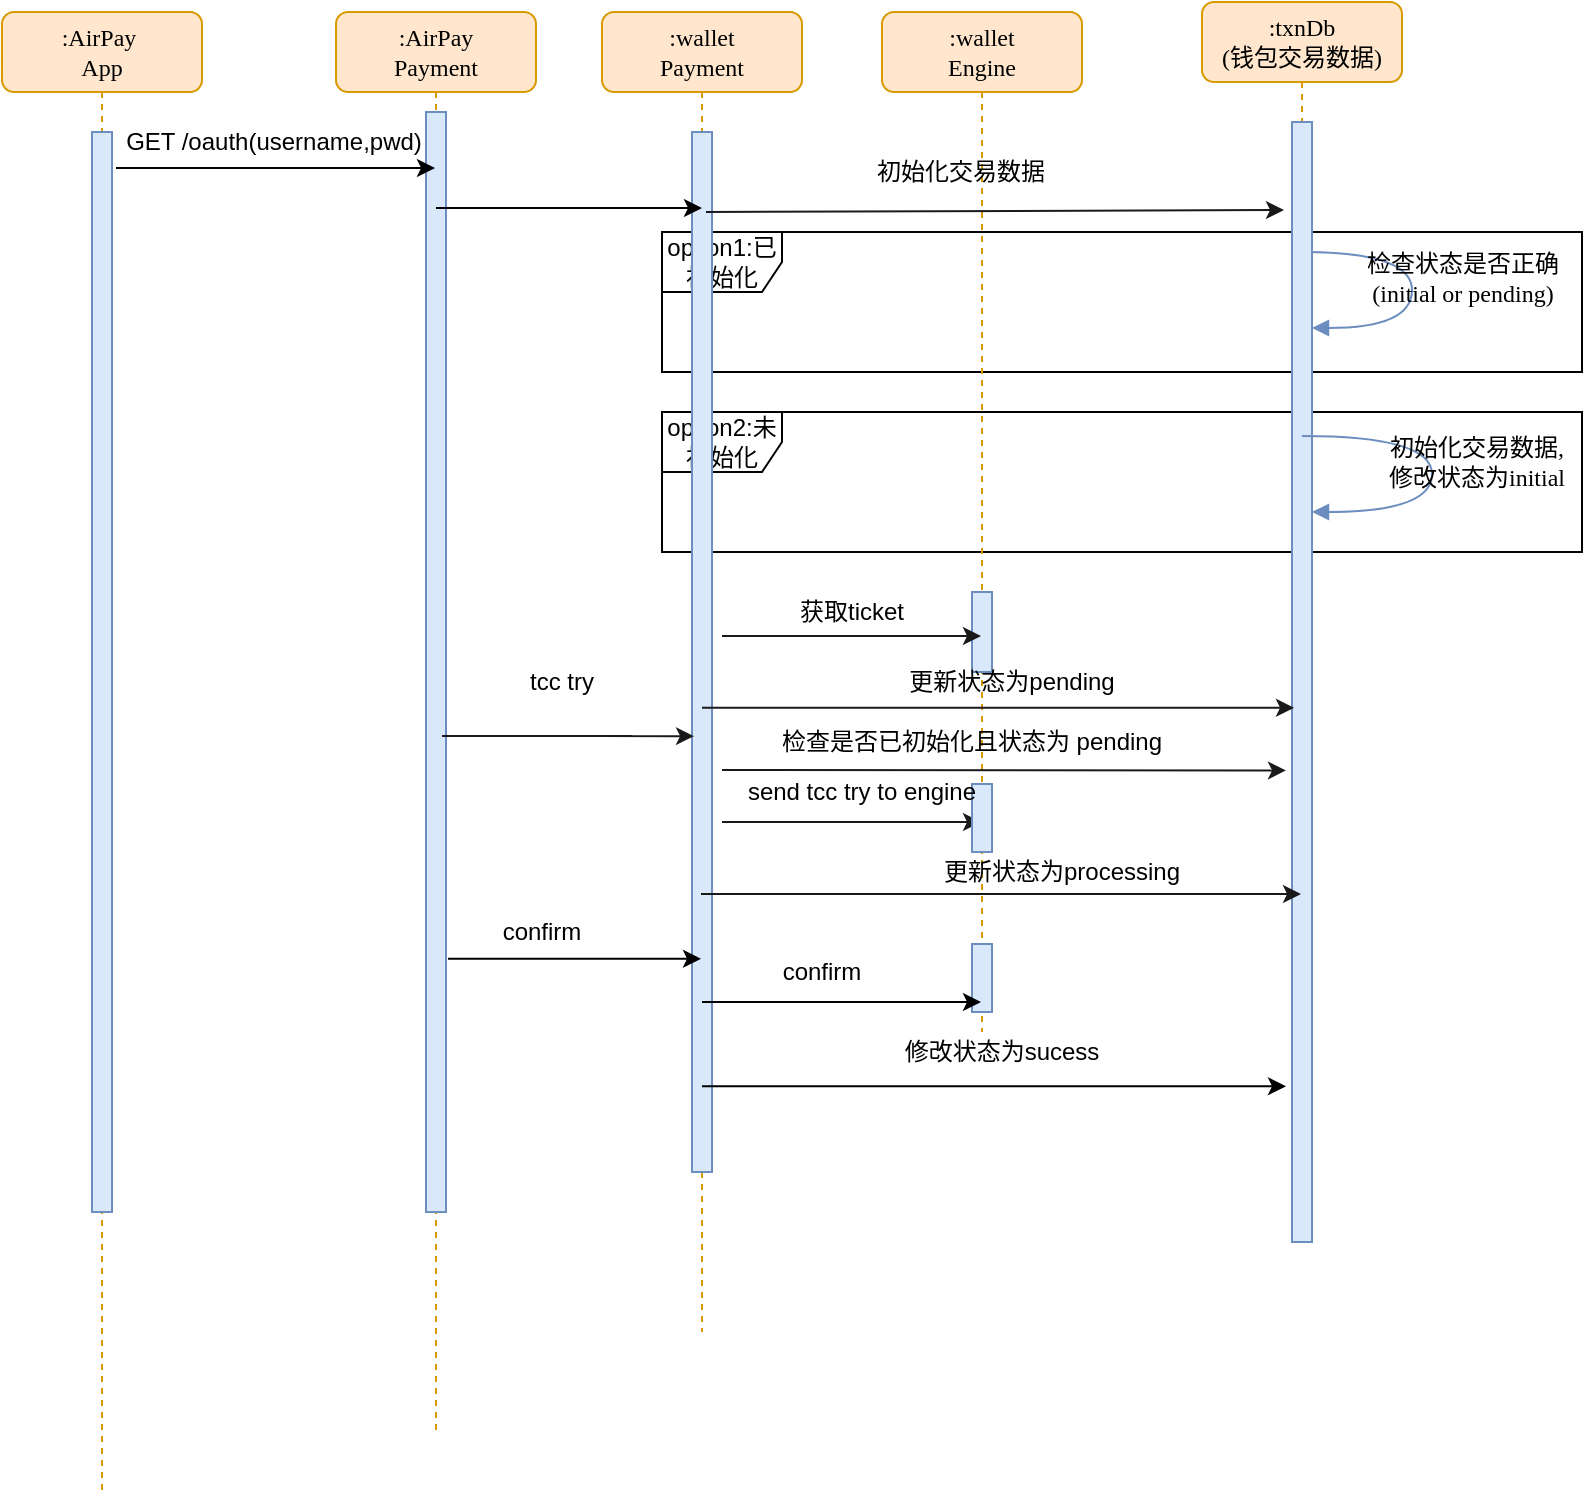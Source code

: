 <mxfile version="13.2.4" type="github">
  <diagram name="Page-1" id="13e1069c-82ec-6db2-03f1-153e76fe0fe0">
    <mxGraphModel dx="1298" dy="785" grid="1" gridSize="10" guides="1" tooltips="1" connect="1" arrows="1" fold="1" page="1" pageScale="1" pageWidth="1100" pageHeight="850" background="#ffffff" math="0" shadow="0">
      <root>
        <mxCell id="0" />
        <mxCell id="1" parent="0" />
        <mxCell id="7cjOM7khNmWZnHigeGYu-7" value="option2:未初始化" style="shape=umlFrame;whiteSpace=wrap;html=1;gradientColor=none;" parent="1" vertex="1">
          <mxGeometry x="430" y="280" width="460" height="70" as="geometry" />
        </mxCell>
        <mxCell id="7cjOM7khNmWZnHigeGYu-6" value="option1:已初始化" style="shape=umlFrame;whiteSpace=wrap;html=1;gradientColor=none;" parent="1" vertex="1">
          <mxGeometry x="430" y="190" width="460" height="70" as="geometry" />
        </mxCell>
        <mxCell id="7baba1c4bc27f4b0-2" value=":AirPay&lt;br&gt;Payment" style="shape=umlLifeline;perimeter=lifelinePerimeter;whiteSpace=wrap;html=1;container=1;collapsible=0;recursiveResize=0;outlineConnect=0;rounded=1;shadow=0;comic=0;labelBackgroundColor=none;strokeWidth=1;fontFamily=Verdana;fontSize=12;align=center;fillColor=#ffe6cc;strokeColor=#d79b00;" parent="1" vertex="1">
          <mxGeometry x="267" y="80" width="100" height="710" as="geometry" />
        </mxCell>
        <mxCell id="SCf--bu4-dqeZi4qSqdn-6" value="" style="html=1;points=[];perimeter=orthogonalPerimeter;rounded=0;shadow=0;comic=0;labelBackgroundColor=none;strokeWidth=1;fontFamily=Verdana;fontSize=12;align=center;fillColor=#dae8fc;strokeColor=#6c8ebf;" parent="7baba1c4bc27f4b0-2" vertex="1">
          <mxGeometry x="45" y="50" width="10" height="550" as="geometry" />
        </mxCell>
        <mxCell id="7baba1c4bc27f4b0-3" value=":wallet&lt;br&gt;Payment" style="shape=umlLifeline;perimeter=lifelinePerimeter;whiteSpace=wrap;html=1;container=1;collapsible=0;recursiveResize=0;outlineConnect=0;rounded=1;shadow=0;comic=0;labelBackgroundColor=none;strokeWidth=1;fontFamily=Verdana;fontSize=12;align=center;fillColor=#ffe6cc;strokeColor=#d79b00;" parent="1" vertex="1">
          <mxGeometry x="400" y="80" width="100" height="660" as="geometry" />
        </mxCell>
        <mxCell id="7baba1c4bc27f4b0-13" value="" style="html=1;points=[];perimeter=orthogonalPerimeter;rounded=0;shadow=0;comic=0;labelBackgroundColor=none;strokeWidth=1;fontFamily=Verdana;fontSize=12;align=center;fillColor=#dae8fc;strokeColor=#6c8ebf;" parent="7baba1c4bc27f4b0-3" vertex="1">
          <mxGeometry x="45" y="60" width="10" height="520" as="geometry" />
        </mxCell>
        <mxCell id="7baba1c4bc27f4b0-4" value=":wallet&lt;br&gt;Engine" style="shape=umlLifeline;perimeter=lifelinePerimeter;whiteSpace=wrap;html=1;container=1;collapsible=0;recursiveResize=0;outlineConnect=0;rounded=1;shadow=0;comic=0;labelBackgroundColor=none;strokeWidth=1;fontFamily=Verdana;fontSize=12;align=center;fillColor=#ffe6cc;strokeColor=#d79b00;" parent="1" vertex="1">
          <mxGeometry x="540" y="80" width="100" height="510" as="geometry" />
        </mxCell>
        <mxCell id="7baba1c4bc27f4b0-16" value="" style="html=1;points=[];perimeter=orthogonalPerimeter;rounded=0;shadow=0;comic=0;labelBackgroundColor=none;strokeWidth=1;fontFamily=Verdana;fontSize=12;align=center;fillColor=#dae8fc;strokeColor=#6c8ebf;" parent="7baba1c4bc27f4b0-4" vertex="1">
          <mxGeometry x="45" y="290" width="10" height="40" as="geometry" />
        </mxCell>
        <mxCell id="SCf--bu4-dqeZi4qSqdn-8" value="" style="endArrow=classic;html=1;exitX=0;exitY=1;exitDx=0;exitDy=0;fillColor=#f5f5f5;strokeColor=#1A1A1A;" parent="7baba1c4bc27f4b0-4" edge="1">
          <mxGeometry width="50" height="50" relative="1" as="geometry">
            <mxPoint x="-88.0" y="100" as="sourcePoint" />
            <mxPoint x="201" y="99" as="targetPoint" />
          </mxGeometry>
        </mxCell>
        <mxCell id="zn9roqQGDPvi9zE-LwyC-4" value="" style="html=1;points=[];perimeter=orthogonalPerimeter;rounded=0;shadow=0;comic=0;labelBackgroundColor=none;strokeWidth=1;fontFamily=Verdana;fontSize=12;align=center;fillColor=#dae8fc;strokeColor=#6c8ebf;" vertex="1" parent="7baba1c4bc27f4b0-4">
          <mxGeometry x="45" y="466" width="10" height="34" as="geometry" />
        </mxCell>
        <mxCell id="7baba1c4bc27f4b0-8" value=":AirPay&amp;nbsp;&lt;br&gt;App" style="shape=umlLifeline;perimeter=lifelinePerimeter;whiteSpace=wrap;html=1;container=1;collapsible=0;recursiveResize=0;outlineConnect=0;rounded=1;shadow=0;comic=0;labelBackgroundColor=none;strokeWidth=1;fontFamily=Verdana;fontSize=12;align=center;fillColor=#ffe6cc;strokeColor=#d79b00;" parent="1" vertex="1">
          <mxGeometry x="100" y="80" width="100" height="740" as="geometry" />
        </mxCell>
        <mxCell id="7baba1c4bc27f4b0-9" value="" style="html=1;points=[];perimeter=orthogonalPerimeter;rounded=0;shadow=0;comic=0;labelBackgroundColor=none;strokeWidth=1;fontFamily=Verdana;fontSize=12;align=center;fillColor=#dae8fc;strokeColor=#6c8ebf;" parent="7baba1c4bc27f4b0-8" vertex="1">
          <mxGeometry x="45" y="60" width="10" height="540" as="geometry" />
        </mxCell>
        <mxCell id="SCf--bu4-dqeZi4qSqdn-23" value="GET /oauth(username,pwd)" style="text;html=1;strokeColor=none;fillColor=none;align=center;verticalAlign=middle;whiteSpace=wrap;rounded=0;" parent="1" vertex="1">
          <mxGeometry x="152" y="135" width="168" height="20" as="geometry" />
        </mxCell>
        <mxCell id="SCf--bu4-dqeZi4qSqdn-24" value="" style="endArrow=classic;html=1;" parent="1" target="7baba1c4bc27f4b0-2" edge="1">
          <mxGeometry width="50" height="50" relative="1" as="geometry">
            <mxPoint x="157" y="158" as="sourcePoint" />
            <mxPoint x="290" y="156" as="targetPoint" />
          </mxGeometry>
        </mxCell>
        <mxCell id="RCsnb_gnlq1DFu9hrXaE-1" value="" style="endArrow=classic;html=1;" parent="1" source="7baba1c4bc27f4b0-2" edge="1">
          <mxGeometry width="50" height="50" relative="1" as="geometry">
            <mxPoint x="465" y="178" as="sourcePoint" />
            <mxPoint x="450" y="178" as="targetPoint" />
            <Array as="points">
              <mxPoint x="360" y="178" />
            </Array>
          </mxGeometry>
        </mxCell>
        <mxCell id="RCsnb_gnlq1DFu9hrXaE-2" value="初始化交易数据" style="text;html=1;strokeColor=none;fillColor=none;align=center;verticalAlign=middle;whiteSpace=wrap;rounded=0;" parent="1" vertex="1">
          <mxGeometry x="519" y="150" width="121" height="20" as="geometry" />
        </mxCell>
        <mxCell id="kkel1wmjq2Ox8PK9XS-0-10" value="检查状态是否正确&lt;br&gt;(initial or pending)" style="html=1;verticalAlign=bottom;endArrow=block;labelBackgroundColor=none;fontFamily=Verdana;fontSize=12;elbow=vertical;edgeStyle=orthogonalEdgeStyle;curved=1;entryX=1;entryY=0.286;entryPerimeter=0;exitX=1.038;exitY=0.345;exitPerimeter=0;fillColor=#dae8fc;strokeColor=#6c8ebf;" parent="1" edge="1">
          <mxGeometry x="0.301" y="-26" relative="1" as="geometry">
            <mxPoint x="750" y="200" as="sourcePoint" />
            <mxPoint x="755" y="238" as="targetPoint" />
            <Array as="points">
              <mxPoint x="805" y="200" />
              <mxPoint x="805" y="238" />
            </Array>
            <mxPoint x="25" y="18" as="offset" />
          </mxGeometry>
        </mxCell>
        <mxCell id="7cjOM7khNmWZnHigeGYu-1" value=":txnDb&lt;br&gt;(钱包交易数据)" style="shape=umlLifeline;perimeter=lifelinePerimeter;whiteSpace=wrap;html=1;container=1;collapsible=0;recursiveResize=0;outlineConnect=0;rounded=1;shadow=0;comic=0;labelBackgroundColor=none;strokeWidth=1;fontFamily=Verdana;fontSize=12;align=center;fillColor=#ffe6cc;strokeColor=#d79b00;" parent="1" vertex="1">
          <mxGeometry x="700" y="75" width="100" height="620" as="geometry" />
        </mxCell>
        <mxCell id="7cjOM7khNmWZnHigeGYu-2" value="" style="html=1;points=[];perimeter=orthogonalPerimeter;rounded=0;shadow=0;comic=0;labelBackgroundColor=none;strokeWidth=1;fontFamily=Verdana;fontSize=12;align=center;fillColor=#dae8fc;strokeColor=#6c8ebf;" parent="7cjOM7khNmWZnHigeGYu-1" vertex="1">
          <mxGeometry x="45" y="60" width="10" height="560" as="geometry" />
        </mxCell>
        <mxCell id="7cjOM7khNmWZnHigeGYu-8" value="初始化交易数据,&lt;br&gt;修改状态为initial" style="html=1;verticalAlign=bottom;endArrow=block;labelBackgroundColor=none;fontFamily=Verdana;fontSize=12;elbow=vertical;edgeStyle=orthogonalEdgeStyle;curved=1;fillColor=#dae8fc;strokeColor=#6c8ebf;" parent="1" target="7cjOM7khNmWZnHigeGYu-2" edge="1">
          <mxGeometry x="0.301" y="-26" relative="1" as="geometry">
            <mxPoint x="750" y="292" as="sourcePoint" />
            <mxPoint x="760" y="330" as="targetPoint" />
            <Array as="points">
              <mxPoint x="815" y="292" />
              <mxPoint x="815" y="330" />
            </Array>
            <mxPoint x="25" y="18" as="offset" />
          </mxGeometry>
        </mxCell>
        <mxCell id="7cjOM7khNmWZnHigeGYu-9" value="" style="endArrow=classic;html=1;strokeColor=#1A1A1A;" parent="1" target="7baba1c4bc27f4b0-4" edge="1">
          <mxGeometry width="50" height="50" relative="1" as="geometry">
            <mxPoint x="460" y="392" as="sourcePoint" />
            <mxPoint x="570" y="240" as="targetPoint" />
          </mxGeometry>
        </mxCell>
        <mxCell id="7cjOM7khNmWZnHigeGYu-10" value="获取ticket" style="text;html=1;strokeColor=none;fillColor=none;align=center;verticalAlign=middle;whiteSpace=wrap;rounded=0;" parent="1" vertex="1">
          <mxGeometry x="490" y="370" width="70" height="20" as="geometry" />
        </mxCell>
        <mxCell id="7cjOM7khNmWZnHigeGYu-12" value="" style="endArrow=classic;html=1;strokeColor=#1A1A1A;entryX=0.1;entryY=0.816;entryDx=0;entryDy=0;entryPerimeter=0;" parent="1" edge="1">
          <mxGeometry width="50" height="50" relative="1" as="geometry">
            <mxPoint x="320" y="442" as="sourcePoint" />
            <mxPoint x="446" y="442.08" as="targetPoint" />
            <Array as="points">
              <mxPoint x="420" y="442" />
              <mxPoint x="390" y="442" />
            </Array>
          </mxGeometry>
        </mxCell>
        <mxCell id="7cjOM7khNmWZnHigeGYu-14" value="tcc try" style="text;html=1;strokeColor=none;fillColor=none;align=center;verticalAlign=middle;whiteSpace=wrap;rounded=0;" parent="1" vertex="1">
          <mxGeometry x="360" y="405" width="40" height="20" as="geometry" />
        </mxCell>
        <mxCell id="7cjOM7khNmWZnHigeGYu-15" value="" style="endArrow=classic;html=1;strokeColor=#1A1A1A;entryX=-0.3;entryY=0.579;entryDx=0;entryDy=0;entryPerimeter=0;" parent="1" target="7cjOM7khNmWZnHigeGYu-2" edge="1">
          <mxGeometry width="50" height="50" relative="1" as="geometry">
            <mxPoint x="460" y="459" as="sourcePoint" />
            <mxPoint x="740" y="459" as="targetPoint" />
          </mxGeometry>
        </mxCell>
        <mxCell id="7cjOM7khNmWZnHigeGYu-16" value="检查是否已初始化且状态为 pending" style="text;html=1;strokeColor=none;fillColor=none;align=center;verticalAlign=middle;whiteSpace=wrap;rounded=0;" parent="1" vertex="1">
          <mxGeometry x="470" y="435" width="230" height="20" as="geometry" />
        </mxCell>
        <mxCell id="7cjOM7khNmWZnHigeGYu-17" value="" style="endArrow=classic;html=1;strokeColor=#1A1A1A;" parent="1" edge="1">
          <mxGeometry width="50" height="50" relative="1" as="geometry">
            <mxPoint x="460" y="485" as="sourcePoint" />
            <mxPoint x="589.5" y="485" as="targetPoint" />
            <Array as="points">
              <mxPoint x="530" y="485" />
            </Array>
          </mxGeometry>
        </mxCell>
        <mxCell id="7cjOM7khNmWZnHigeGYu-18" value="" style="html=1;points=[];perimeter=orthogonalPerimeter;rounded=0;shadow=0;comic=0;labelBackgroundColor=none;strokeWidth=1;fontFamily=Verdana;fontSize=12;align=center;fillColor=#dae8fc;strokeColor=#6c8ebf;" parent="1" vertex="1">
          <mxGeometry x="585" y="466" width="10" height="34" as="geometry" />
        </mxCell>
        <mxCell id="7cjOM7khNmWZnHigeGYu-20" value="send tcc try to engine" style="text;html=1;strokeColor=none;fillColor=none;align=center;verticalAlign=middle;whiteSpace=wrap;rounded=0;" parent="1" vertex="1">
          <mxGeometry x="440" y="460" width="180" height="20" as="geometry" />
        </mxCell>
        <mxCell id="7cjOM7khNmWZnHigeGYu-21" value="" style="endArrow=classic;html=1;strokeColor=#1A1A1A;" parent="1" edge="1">
          <mxGeometry width="50" height="50" relative="1" as="geometry">
            <mxPoint x="449.5" y="521" as="sourcePoint" />
            <mxPoint x="749.5" y="521" as="targetPoint" />
          </mxGeometry>
        </mxCell>
        <mxCell id="7cjOM7khNmWZnHigeGYu-22" value="" style="endArrow=classic;html=1;strokeColor=#1A1A1A;entryX=0.1;entryY=0.523;entryDx=0;entryDy=0;entryPerimeter=0;" parent="1" source="7baba1c4bc27f4b0-3" target="7cjOM7khNmWZnHigeGYu-2" edge="1">
          <mxGeometry width="50" height="50" relative="1" as="geometry">
            <mxPoint x="470" y="427" as="sourcePoint" />
            <mxPoint x="740" y="427" as="targetPoint" />
          </mxGeometry>
        </mxCell>
        <mxCell id="7cjOM7khNmWZnHigeGYu-25" value="更新状态为pending" style="text;html=1;strokeColor=none;fillColor=none;align=center;verticalAlign=middle;whiteSpace=wrap;rounded=0;" parent="1" vertex="1">
          <mxGeometry x="540" y="405" width="130" height="20" as="geometry" />
        </mxCell>
        <mxCell id="7cjOM7khNmWZnHigeGYu-27" value="更新状态为processing" style="text;html=1;strokeColor=none;fillColor=none;align=center;verticalAlign=middle;whiteSpace=wrap;rounded=0;" parent="1" vertex="1">
          <mxGeometry x="540" y="500" width="180" height="20" as="geometry" />
        </mxCell>
        <mxCell id="zn9roqQGDPvi9zE-LwyC-1" value="" style="endArrow=classic;html=1;exitX=1.1;exitY=0.648;exitDx=0;exitDy=0;exitPerimeter=0;" edge="1" parent="1">
          <mxGeometry width="50" height="50" relative="1" as="geometry">
            <mxPoint x="323" y="553.4" as="sourcePoint" />
            <mxPoint x="449.5" y="553.4" as="targetPoint" />
          </mxGeometry>
        </mxCell>
        <mxCell id="zn9roqQGDPvi9zE-LwyC-2" value="confirm" style="text;html=1;strokeColor=none;fillColor=none;align=center;verticalAlign=middle;whiteSpace=wrap;rounded=0;" vertex="1" parent="1">
          <mxGeometry x="350" y="530" width="40" height="20" as="geometry" />
        </mxCell>
        <mxCell id="zn9roqQGDPvi9zE-LwyC-6" value="confirm" style="text;html=1;strokeColor=none;fillColor=none;align=center;verticalAlign=middle;whiteSpace=wrap;rounded=0;" vertex="1" parent="1">
          <mxGeometry x="490" y="550" width="40" height="20" as="geometry" />
        </mxCell>
        <mxCell id="zn9roqQGDPvi9zE-LwyC-10" value="" style="endArrow=classic;html=1;" edge="1" parent="1" source="7baba1c4bc27f4b0-3">
          <mxGeometry width="50" height="50" relative="1" as="geometry">
            <mxPoint x="530" y="575" as="sourcePoint" />
            <mxPoint x="589.5" y="575" as="targetPoint" />
          </mxGeometry>
        </mxCell>
        <mxCell id="zn9roqQGDPvi9zE-LwyC-11" value="" style="endArrow=classic;html=1;entryX=-0.3;entryY=0.861;entryDx=0;entryDy=0;entryPerimeter=0;" edge="1" parent="1" source="7baba1c4bc27f4b0-3" target="7cjOM7khNmWZnHigeGYu-2">
          <mxGeometry width="50" height="50" relative="1" as="geometry">
            <mxPoint x="520" y="620" as="sourcePoint" />
            <mxPoint x="570" y="380" as="targetPoint" />
          </mxGeometry>
        </mxCell>
        <mxCell id="zn9roqQGDPvi9zE-LwyC-12" value="修改状态为sucess" style="text;html=1;strokeColor=none;fillColor=none;align=center;verticalAlign=middle;whiteSpace=wrap;rounded=0;" vertex="1" parent="1">
          <mxGeometry x="540" y="590" width="120" height="20" as="geometry" />
        </mxCell>
      </root>
    </mxGraphModel>
  </diagram>
</mxfile>
